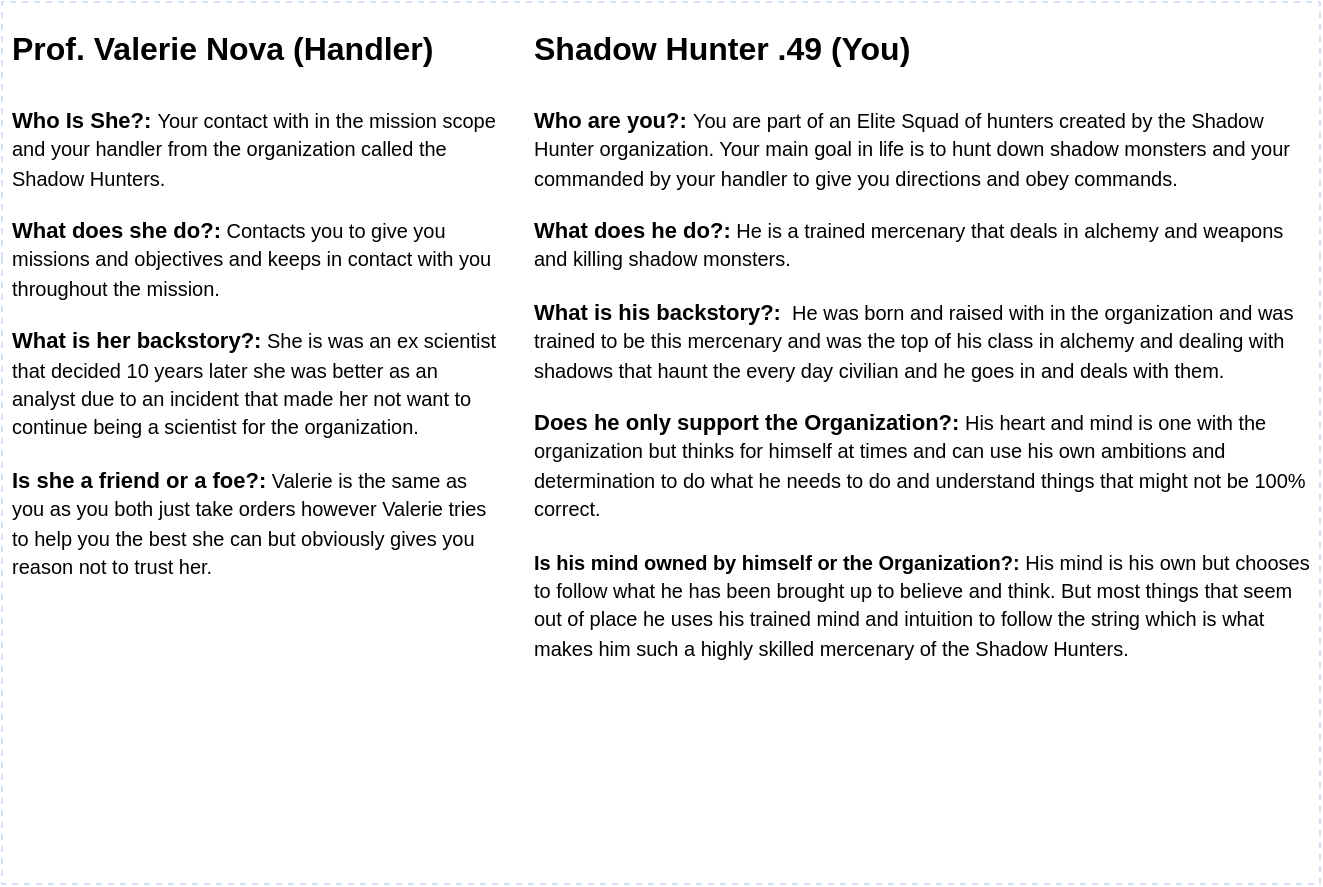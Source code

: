 <mxfile border="50" scale="3" compressed="false" locked="false" version="24.7.5">
  <diagram name="Blank" id="YmL12bMKpDGza6XwsDPr">
    <mxGraphModel dx="641" dy="619" grid="0" gridSize="10" guides="1" tooltips="1" connect="1" arrows="1" fold="1" page="0" pageScale="1" pageWidth="827" pageHeight="1169" background="none" math="1" shadow="0">
      <root>
        <mxCell id="X5NqExCQtvZxIxQ7pmgY-0" />
        <mxCell id="1" parent="X5NqExCQtvZxIxQ7pmgY-0" />
        <mxCell id="Gr0Zq-AI6Quabplr0KPa-179" value="&lt;div&gt;&lt;br&gt;&lt;/div&gt;&lt;div&gt;&lt;br&gt;&lt;/div&gt;" style="swimlane;html=1;startSize=128;horizontal=1;containerType=tree;strokeColor=#D4E1F5;strokeWidth=1;fillColor=none;swimlaneLine=0;dashed=1;collapsible=0;" parent="1" vertex="1">
          <mxGeometry x="46" y="76" width="659" height="441" as="geometry" />
        </mxCell>
        <mxCell id="QkgZtv6hDa5J6zpRdco9-1" value="&lt;h1 style=&quot;margin-top: 0px;&quot;&gt;&lt;font style=&quot;font-size: 16px;&quot;&gt;Prof. Valerie Nova (Handler)&lt;/font&gt;&lt;/h1&gt;&lt;p&gt;&lt;font size=&quot;1&quot; style=&quot;&quot;&gt;&lt;b style=&quot;font-size: 11px;&quot;&gt;Who Is She?: &lt;/b&gt;Your contact with in the mission scope and your handler from the organization called the Shadow Hunters.&lt;/font&gt;&lt;/p&gt;&lt;p&gt;&lt;font size=&quot;1&quot;&gt;&lt;b style=&quot;font-size: 11px;&quot;&gt;What does she do?:&lt;/b&gt;&amp;nbsp;Contacts you to give you missions and objectives and keeps in contact with you throughout the mission.&lt;/font&gt;&lt;/p&gt;&lt;p style=&quot;&quot;&gt;&lt;b style=&quot;&quot;&gt;&lt;font style=&quot;font-size: 11px;&quot;&gt;What is her backstory?:&lt;/font&gt;&lt;/b&gt;&lt;b style=&quot;font-size: 10px;&quot;&gt; &lt;/b&gt;&lt;font size=&quot;1&quot;&gt;She is was an ex scientist that decided 10 years later she was better as an analyst due to an incident that made her not want to continue being a scientist for the organization.&amp;nbsp;&lt;/font&gt;&lt;/p&gt;&lt;p style=&quot;&quot;&gt;&lt;span style=&quot;background-color: initial;&quot;&gt;&lt;b style=&quot;&quot;&gt;&lt;font style=&quot;font-size: 11px;&quot;&gt;Is she a friend or a foe?:&lt;/font&gt;&lt;/b&gt;&lt;font style=&quot;font-size: 10px;&quot;&gt;&amp;nbsp;Valerie is the same as you as you both just take orders however Valerie tries to help you the best she can but obviously gives you reason not to trust her.&lt;/font&gt;&lt;span style=&quot;font-size: 10px;&quot;&gt;&amp;nbsp;&lt;/span&gt;&lt;/span&gt;&lt;br&gt;&lt;/p&gt;" style="text;html=1;whiteSpace=wrap;overflow=hidden;rounded=0;" vertex="1" parent="Gr0Zq-AI6Quabplr0KPa-179">
          <mxGeometry x="3" width="248" height="291" as="geometry" />
        </mxCell>
        <mxCell id="QkgZtv6hDa5J6zpRdco9-2" value="&lt;h1 style=&quot;margin-top: 0px;&quot;&gt;&lt;font style=&quot;font-size: 16px;&quot;&gt;Shadow Hunter .49 (You)&lt;/font&gt;&lt;/h1&gt;&lt;p&gt;&lt;font size=&quot;1&quot; style=&quot;&quot;&gt;&lt;b style=&quot;font-size: 11px;&quot;&gt;Who are you?: &lt;/b&gt;You are part of an Elite Squad of hunters created by the Shadow Hunter organization. Your main goal in life is to hunt down shadow monsters and your commanded by your handler to give you directions and obey commands.&lt;/font&gt;&lt;/p&gt;&lt;p&gt;&lt;font size=&quot;1&quot;&gt;&lt;b style=&quot;font-size: 11px;&quot;&gt;What does he do?:&lt;/b&gt;&amp;nbsp;He is a trained mercenary that deals in alchemy and weapons and killing shadow monsters.&amp;nbsp;&lt;/font&gt;&lt;/p&gt;&lt;p style=&quot;&quot;&gt;&lt;b style=&quot;&quot;&gt;&lt;font style=&quot;font-size: 11px;&quot;&gt;What is his backstory?:&lt;/font&gt;&lt;/b&gt;&lt;b style=&quot;font-size: 10px;&quot;&gt; &lt;/b&gt;&lt;font size=&quot;1&quot;&gt;&amp;nbsp;He was born and raised with in the organization and was trained to be this mercenary and was the top of his class in alchemy and dealing with shadows that haunt the every day civilian and he goes in and deals with them.&amp;nbsp;&lt;/font&gt;&lt;/p&gt;&lt;p style=&quot;&quot;&gt;&lt;span style=&quot;background-color: initial;&quot;&gt;&lt;b style=&quot;&quot;&gt;&lt;font style=&quot;font-size: 11px;&quot;&gt;Does he only support the Organization?:&lt;/font&gt;&lt;/b&gt;&lt;font size=&quot;1&quot;&gt;&amp;nbsp;His heart and mind is one with the organization but thinks for himself at times and can use his own ambitions and determination to do what he needs to do and understand things that might not be 100% correct.&lt;/font&gt;&lt;/span&gt;&lt;/p&gt;&lt;p style=&quot;&quot;&gt;&lt;font size=&quot;1&quot;&gt;&lt;b style=&quot;&quot;&gt;Is his mind owned by himself or the Organization?: &lt;/b&gt;His mind is his own but chooses to follow what he has been brought up to believe and think. But most things that seem out of place he uses his trained mind and intuition to follow the string which is what makes him such a highly skilled mercenary of the Shadow Hunters.&lt;/font&gt;&lt;/p&gt;&lt;p style=&quot;&quot;&gt;&lt;span style=&quot;background-color: initial; font-size: 11px;&quot;&gt;&lt;font size=&quot;1&quot;&gt;&lt;br&gt;&lt;/font&gt;&lt;/span&gt;&lt;/p&gt;" style="text;html=1;whiteSpace=wrap;overflow=hidden;rounded=0;" vertex="1" parent="Gr0Zq-AI6Quabplr0KPa-179">
          <mxGeometry x="264" width="393" height="334" as="geometry" />
        </mxCell>
      </root>
    </mxGraphModel>
  </diagram>
</mxfile>

